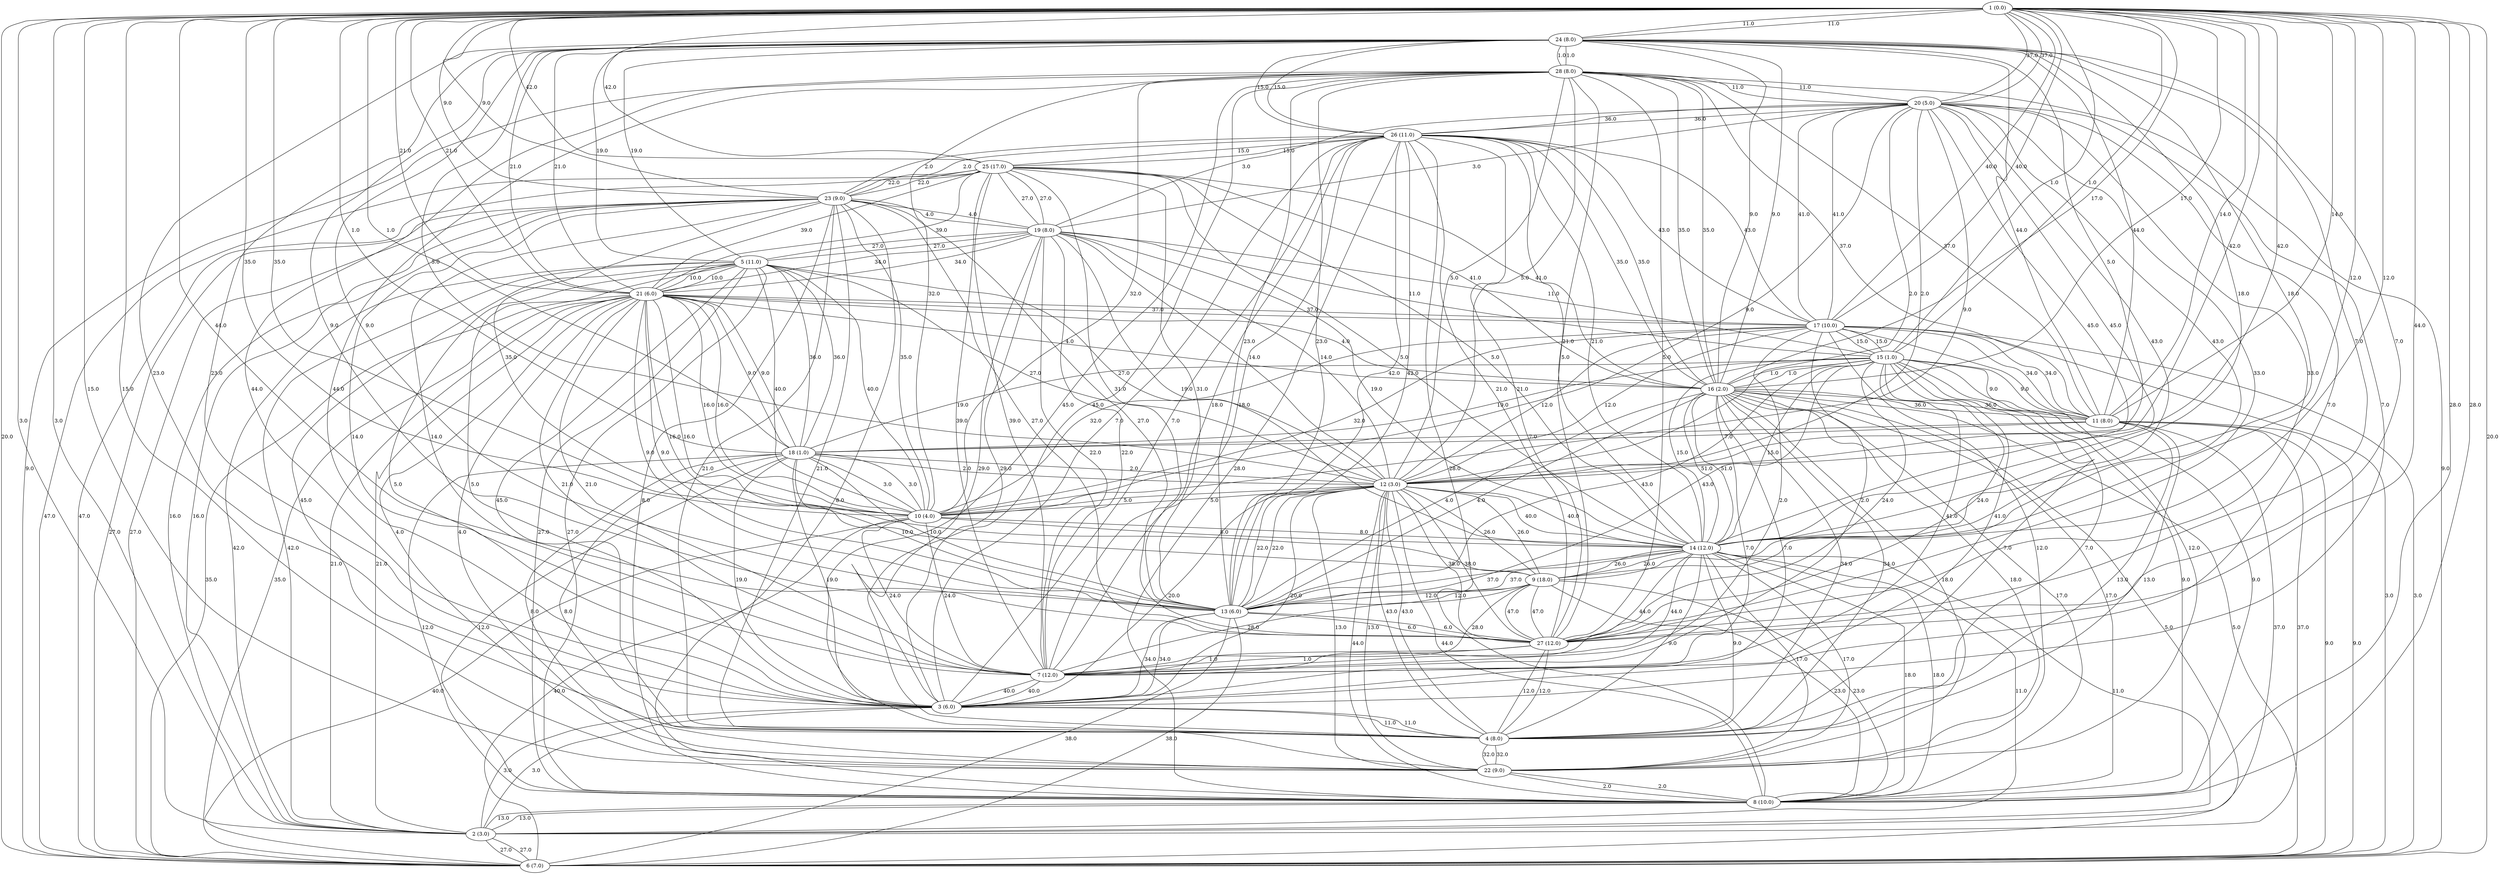 // This is a weighted undirected graph
graph G {
  "1" [label="1 (0.0)"];
  "24" [label="24 (8.0)"];
  "2" [label="2 (3.0)"];
  "5" [label="5 (11.0)"];
  "3" [label="3 (6.0)"];
  "4" [label="4 (8.0)"];
  "6" [label="6 (7.0)"];
  "13" [label="13 (6.0)"];
  "7" [label="7 (12.0)"];
  "14" [label="14 (12.0)"];
  "8" [label="8 (10.0)"];
  "22" [label="22 (9.0)"];
  "9" [label="9 (18.0)"];
  "27" [label="27 (12.0)"];
  "10" [label="10 (4.0)"];
  "11" [label="11 (8.0)"];
  "18" [label="18 (1.0)"];
  "12" [label="12 (3.0)"];
  "15" [label="15 (1.0)"];
  "16" [label="16 (2.0)"];
  "17" [label="17 (10.0)"];
  "19" [label="19 (8.0)"];
  "20" [label="20 (5.0)"];
  "21" [label="21 (6.0)"];
  "23" [label="23 (9.0)"];
  "25" [label="25 (17.0)"];
  "26" [label="26 (11.0)"];
  "28" [label="28 (8.0)"];
  "1" -- "24" [label="11.0"];
  "1" -- "22" [label="15.0"];
  "1" -- "20" [label="37.0"];
  "1" -- "8" [label="28.0"];
  "1" -- "12" [label="42.0"];
  "1" -- "15" [label="1.0"];
  "1" -- "6" [label="20.0"];
  "1" -- "18" [label="1.0"];
  "1" -- "27" [label="44.0"];
  "1" -- "2" [label="3.0"];
  "1" -- "21" [label="21.0"];
  "1" -- "14" [label="12.0"];
  "1" -- "10" [label="35.0"];
  "1" -- "16" [label="17.0"];
  "1" -- "25" [label="42.0"];
  "1" -- "23" [label="9.0"];
  "1" -- "11" [label="14.0"];
  "1" -- "17" [label="40.0"];
  "24" -- "1" [label="11.0"];
  "24" -- "3" [label="23.0"];
  "24" -- "5" [label="19.0"];
  "24" -- "13" [label="9.0"];
  "24" -- "12" [label="5.0"];
  "24" -- "21" [label="21.0"];
  "24" -- "14" [label="18.0"];
  "24" -- "27" [label="7.0"];
  "24" -- "16" [label="9.0"];
  "24" -- "26" [label="15.0"];
  "24" -- "28" [label="1.0"];
  "24" -- "11" [label="44.0"];
  "2" -- "5" [label="42.0"];
  "2" -- "23" [label="16.0"];
  "2" -- "3" [label="3.0"];
  "2" -- "6" [label="27.0"];
  "2" -- "11" [label="37.0"];
  "2" -- "8" [label="13.0"];
  "2" -- "14" [label="11.0"];
  "2" -- "1" [label="3.0"];
  "2" -- "21" [label="21.0"];
  "5" -- "2" [label="42.0"];
  "5" -- "4" [label="45.0"];
  "5" -- "24" [label="19.0"];
  "5" -- "8" [label="27.0"];
  "5" -- "18" [label="36.0"];
  "5" -- "21" [label="10.0"];
  "5" -- "10" [label="40.0"];
  "5" -- "19" [label="27.0"];
  "5" -- "3" [label="5.0"];
  "5" -- "12" [label="27.0"];
  "3" -- "24" [label="23.0"];
  "3" -- "19" [label="29.0"];
  "3" -- "12" [label="20.0"];
  "3" -- "20" [label="7.0"];
  "3" -- "2" [label="3.0"];
  "3" -- "26" [label="7.0"];
  "3" -- "7" [label="40.0"];
  "3" -- "16" [label="7.0"];
  "3" -- "4" [label="11.0"];
  "3" -- "28" [label="44.0"];
  "3" -- "5" [label="5.0"];
  "3" -- "18" [label="19.0"];
  "3" -- "13" [label="34.0"];
  "4" -- "5" [label="45.0"];
  "4" -- "22" [label="32.0"];
  "4" -- "27" [label="12.0"];
  "4" -- "15" [label="7.0"];
  "4" -- "3" [label="11.0"];
  "4" -- "11" [label="13.0"];
  "4" -- "14" [label="9.0"];
  "4" -- "12" [label="43.0"];
  "4" -- "16" [label="34.0"];
  "4" -- "23" [label="21.0"];
  "4" -- "28" [label="45.0"];
  "6" -- "13" [label="38.0"];
  "6" -- "25" [label="47.0"];
  "6" -- "17" [label="3.0"];
  "6" -- "2" [label="27.0"];
  "6" -- "1" [label="20.0"];
  "6" -- "16" [label="5.0"];
  "6" -- "11" [label="9.0"];
  "6" -- "10" [label="40.0"];
  "6" -- "28" [label="9.0"];
  "6" -- "21" [label="35.0"];
  "6" -- "23" [label="27.0"];
  "13" -- "6" [label="38.0"];
  "13" -- "24" [label="9.0"];
  "13" -- "18" [label="10.0"];
  "13" -- "16" [label="4.0"];
  "13" -- "27" [label="6.0"];
  "13" -- "26" [label="42.0"];
  "13" -- "21" [label="9.0"];
  "13" -- "12" [label="22.0"];
  "13" -- "14" [label="37.0"];
  "13" -- "9" [label="12.0"];
  "13" -- "28" [label="23.0"];
  "13" -- "25" [label="31.0"];
  "13" -- "15" [label="43.0"];
  "13" -- "3" [label="34.0"];
  "7" -- "14" [label="44.0"];
  "7" -- "10" [label="24.0"];
  "7" -- "21" [label="21.0"];
  "7" -- "26" [label="18.0"];
  "7" -- "25" [label="39.0"];
  "7" -- "23" [label="14.0"];
  "7" -- "3" [label="40.0"];
  "7" -- "17" [label="2.0"];
  "7" -- "15" [label="41.0"];
  "7" -- "9" [label="28.0"];
  "7" -- "27" [label="1.0"];
  "7" -- "19" [label="22.0"];
  "14" -- "7" [label="44.0"];
  "14" -- "8" [label="18.0"];
  "14" -- "16" [label="51.0"];
  "14" -- "20" [label="45.0"];
  "14" -- "26" [label="21.0"];
  "14" -- "9" [label="26.0"];
  "14" -- "24" [label="18.0"];
  "14" -- "15" [label="15.0"];
  "14" -- "25" [label="5.0"];
  "14" -- "2" [label="11.0"];
  "14" -- "13" [label="37.0"];
  "14" -- "22" [label="17.0"];
  "14" -- "19" [label="19.0"];
  "14" -- "1" [label="12.0"];
  "14" -- "4" [label="9.0"];
  "14" -- "10" [label="8.0"];
  "14" -- "12" [label="40.0"];
  "8" -- "22" [label="2.0"];
  "8" -- "14" [label="18.0"];
  "8" -- "16" [label="17.0"];
  "8" -- "1" [label="28.0"];
  "8" -- "5" [label="27.0"];
  "8" -- "2" [label="13.0"];
  "8" -- "15" [label="9.0"];
  "8" -- "26" [label="28.0"];
  "8" -- "12" [label="44.0"];
  "8" -- "18" [label="12.0"];
  "8" -- "23" [label="8.0"];
  "8" -- "9" [label="23.0"];
  "22" -- "8" [label="2.0"];
  "22" -- "21" [label="4.0"];
  "22" -- "4" [label="32.0"];
  "22" -- "1" [label="15.0"];
  "22" -- "18" [label="8.0"];
  "22" -- "17" [label="12.0"];
  "22" -- "14" [label="17.0"];
  "22" -- "12" [label="13.0"];
  "22" -- "16" [label="18.0"];
  "9" -- "27" [label="47.0"];
  "9" -- "14" [label="26.0"];
  "9" -- "12" [label="26.0"];
  "9" -- "21" [label="16.0"];
  "9" -- "20" [label="43.0"];
  "9" -- "13" [label="12.0"];
  "9" -- "7" [label="28.0"];
  "9" -- "8" [label="23.0"];
  "27" -- "9" [label="47.0"];
  "27" -- "15" [label="24.0"];
  "27" -- "12" [label="38.0"];
  "27" -- "13" [label="6.0"];
  "27" -- "24" [label="7.0"];
  "27" -- "4" [label="12.0"];
  "27" -- "28" [label="5.0"];
  "27" -- "1" [label="44.0"];
  "27" -- "26" [label="21.0"];
  "27" -- "23" [label="27.0"];
  "27" -- "20" [label="33.0"];
  "27" -- "7" [label="1.0"];
  "10" -- "7" [label="24.0"];
  "10" -- "12" [label="5.0"];
  "10" -- "28" [label="32.0"];
  "10" -- "21" [label="16.0"];
  "10" -- "17" [label="32.0"];
  "10" -- "20" [label="9.0"];
  "10" -- "6" [label="40.0"];
  "10" -- "1" [label="35.0"];
  "10" -- "5" [label="40.0"];
  "10" -- "14" [label="8.0"];
  "10" -- "18" [label="3.0"];
  "10" -- "23" [label="35.0"];
  "11" -- "18" [label="7.0"];
  "11" -- "28" [label="37.0"];
  "11" -- "2" [label="37.0"];
  "11" -- "6" [label="9.0"];
  "11" -- "24" [label="44.0"];
  "11" -- "4" [label="13.0"];
  "11" -- "16" [label="36.0"];
  "11" -- "17" [label="34.0"];
  "11" -- "1" [label="14.0"];
  "11" -- "15" [label="9.0"];
  "18" -- "11" [label="7.0"];
  "18" -- "13" [label="10.0"];
  "18" -- "21" [label="9.0"];
  "18" -- "15" [label="19.0"];
  "18" -- "22" [label="8.0"];
  "18" -- "5" [label="36.0"];
  "18" -- "12" [label="2.0"];
  "18" -- "1" [label="1.0"];
  "18" -- "8" [label="12.0"];
  "18" -- "10" [label="3.0"];
  "18" -- "3" [label="19.0"];
  "12" -- "10" [label="5.0"];
  "12" -- "17" [label="12.0"];
  "12" -- "27" [label="38.0"];
  "12" -- "24" [label="5.0"];
  "12" -- "3" [label="20.0"];
  "12" -- "9" [label="26.0"];
  "12" -- "28" [label="5.0"];
  "12" -- "1" [label="42.0"];
  "12" -- "18" [label="2.0"];
  "12" -- "13" [label="22.0"];
  "12" -- "8" [label="44.0"];
  "12" -- "19" [label="14.0"];
  "12" -- "20" [label="2.0"];
  "12" -- "22" [label="13.0"];
  "12" -- "14" [label="40.0"];
  "12" -- "4" [label="43.0"];
  "12" -- "5" [label="27.0"];
  "15" -- "27" [label="24.0"];
  "15" -- "19" [label="11.0"];
  "15" -- "14" [label="15.0"];
  "15" -- "18" [label="19.0"];
  "15" -- "1" [label="1.0"];
  "15" -- "16" [label="1.0"];
  "15" -- "8" [label="9.0"];
  "15" -- "17" [label="15.0"];
  "15" -- "7" [label="41.0"];
  "15" -- "4" [label="7.0"];
  "15" -- "13" [label="43.0"];
  "15" -- "11" [label="9.0"];
  "16" -- "14" [label="51.0"];
  "16" -- "13" [label="4.0"];
  "16" -- "8" [label="17.0"];
  "16" -- "21" [label="4.0"];
  "16" -- "6" [label="5.0"];
  "16" -- "15" [label="1.0"];
  "16" -- "28" [label="35.0"];
  "16" -- "24" [label="9.0"];
  "16" -- "25" [label="41.0"];
  "16" -- "3" [label="7.0"];
  "16" -- "1" [label="17.0"];
  "16" -- "22" [label="18.0"];
  "16" -- "11" [label="36.0"];
  "16" -- "4" [label="34.0"];
  "16" -- "26" [label="35.0"];
  "17" -- "12" [label="12.0"];
  "17" -- "26" [label="43.0"];
  "17" -- "6" [label="3.0"];
  "17" -- "22" [label="12.0"];
  "17" -- "15" [label="15.0"];
  "17" -- "10" [label="32.0"];
  "17" -- "7" [label="2.0"];
  "17" -- "11" [label="34.0"];
  "17" -- "20" [label="41.0"];
  "17" -- "1" [label="40.0"];
  "17" -- "21" [label="37.0"];
  "19" -- "15" [label="11.0"];
  "19" -- "3" [label="29.0"];
  "19" -- "25" [label="27.0"];
  "19" -- "23" [label="4.0"];
  "19" -- "20" [label="3.0"];
  "19" -- "12" [label="14.0"];
  "19" -- "14" [label="19.0"];
  "19" -- "21" [label="34.0"];
  "19" -- "5" [label="27.0"];
  "19" -- "7" [label="22.0"];
  "20" -- "14" [label="45.0"];
  "20" -- "1" [label="37.0"];
  "20" -- "3" [label="7.0"];
  "20" -- "9" [label="43.0"];
  "20" -- "19" [label="3.0"];
  "20" -- "10" [label="9.0"];
  "20" -- "12" [label="2.0"];
  "20" -- "27" [label="33.0"];
  "20" -- "28" [label="11.0"];
  "20" -- "17" [label="41.0"];
  "20" -- "26" [label="36.0"];
  "21" -- "7" [label="21.0"];
  "21" -- "22" [label="4.0"];
  "21" -- "18" [label="9.0"];
  "21" -- "24" [label="21.0"];
  "21" -- "10" [label="16.0"];
  "21" -- "25" [label="39.0"];
  "21" -- "16" [label="4.0"];
  "21" -- "13" [label="9.0"];
  "21" -- "9" [label="16.0"];
  "21" -- "5" [label="10.0"];
  "21" -- "1" [label="21.0"];
  "21" -- "19" [label="34.0"];
  "21" -- "6" [label="35.0"];
  "21" -- "2" [label="21.0"];
  "21" -- "17" [label="37.0"];
  "23" -- "2" [label="16.0"];
  "23" -- "25" [label="22.0"];
  "23" -- "7" [label="14.0"];
  "23" -- "19" [label="4.0"];
  "23" -- "26" [label="2.0"];
  "23" -- "8" [label="8.0"];
  "23" -- "27" [label="27.0"];
  "23" -- "1" [label="9.0"];
  "23" -- "6" [label="27.0"];
  "23" -- "4" [label="21.0"];
  "23" -- "10" [label="35.0"];
  "25" -- "6" [label="47.0"];
  "25" -- "7" [label="39.0"];
  "25" -- "19" [label="27.0"];
  "25" -- "21" [label="39.0"];
  "25" -- "23" [label="22.0"];
  "25" -- "14" [label="5.0"];
  "25" -- "26" [label="15.0"];
  "25" -- "16" [label="41.0"];
  "25" -- "13" [label="31.0"];
  "25" -- "1" [label="42.0"];
  "26" -- "7" [label="18.0"];
  "26" -- "17" [label="43.0"];
  "26" -- "14" [label="21.0"];
  "26" -- "13" [label="42.0"];
  "26" -- "3" [label="7.0"];
  "26" -- "25" [label="15.0"];
  "26" -- "23" [label="2.0"];
  "26" -- "24" [label="15.0"];
  "26" -- "8" [label="28.0"];
  "26" -- "27" [label="21.0"];
  "26" -- "20" [label="36.0"];
  "26" -- "16" [label="35.0"];
  "28" -- "10" [label="32.0"];
  "28" -- "12" [label="5.0"];
  "28" -- "11" [label="37.0"];
  "28" -- "27" [label="5.0"];
  "28" -- "16" [label="35.0"];
  "28" -- "13" [label="23.0"];
  "28" -- "24" [label="1.0"];
  "28" -- "6" [label="9.0"];
  "28" -- "20" [label="11.0"];
  "28" -- "3" [label="44.0"];
  "28" -- "4" [label="45.0"];
}
